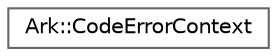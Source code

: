 digraph "Graphical Class Hierarchy"
{
 // INTERACTIVE_SVG=YES
 // LATEX_PDF_SIZE
  bgcolor="transparent";
  edge [fontname=Helvetica,fontsize=10,labelfontname=Helvetica,labelfontsize=10];
  node [fontname=Helvetica,fontsize=10,shape=box,height=0.2,width=0.4];
  rankdir="LR";
  Node0 [id="Node000000",label="Ark::CodeErrorContext",height=0.2,width=0.4,color="grey40", fillcolor="white", style="filled",URL="$db/d27/structArk_1_1CodeErrorContext.html",tooltip=" "];
}
